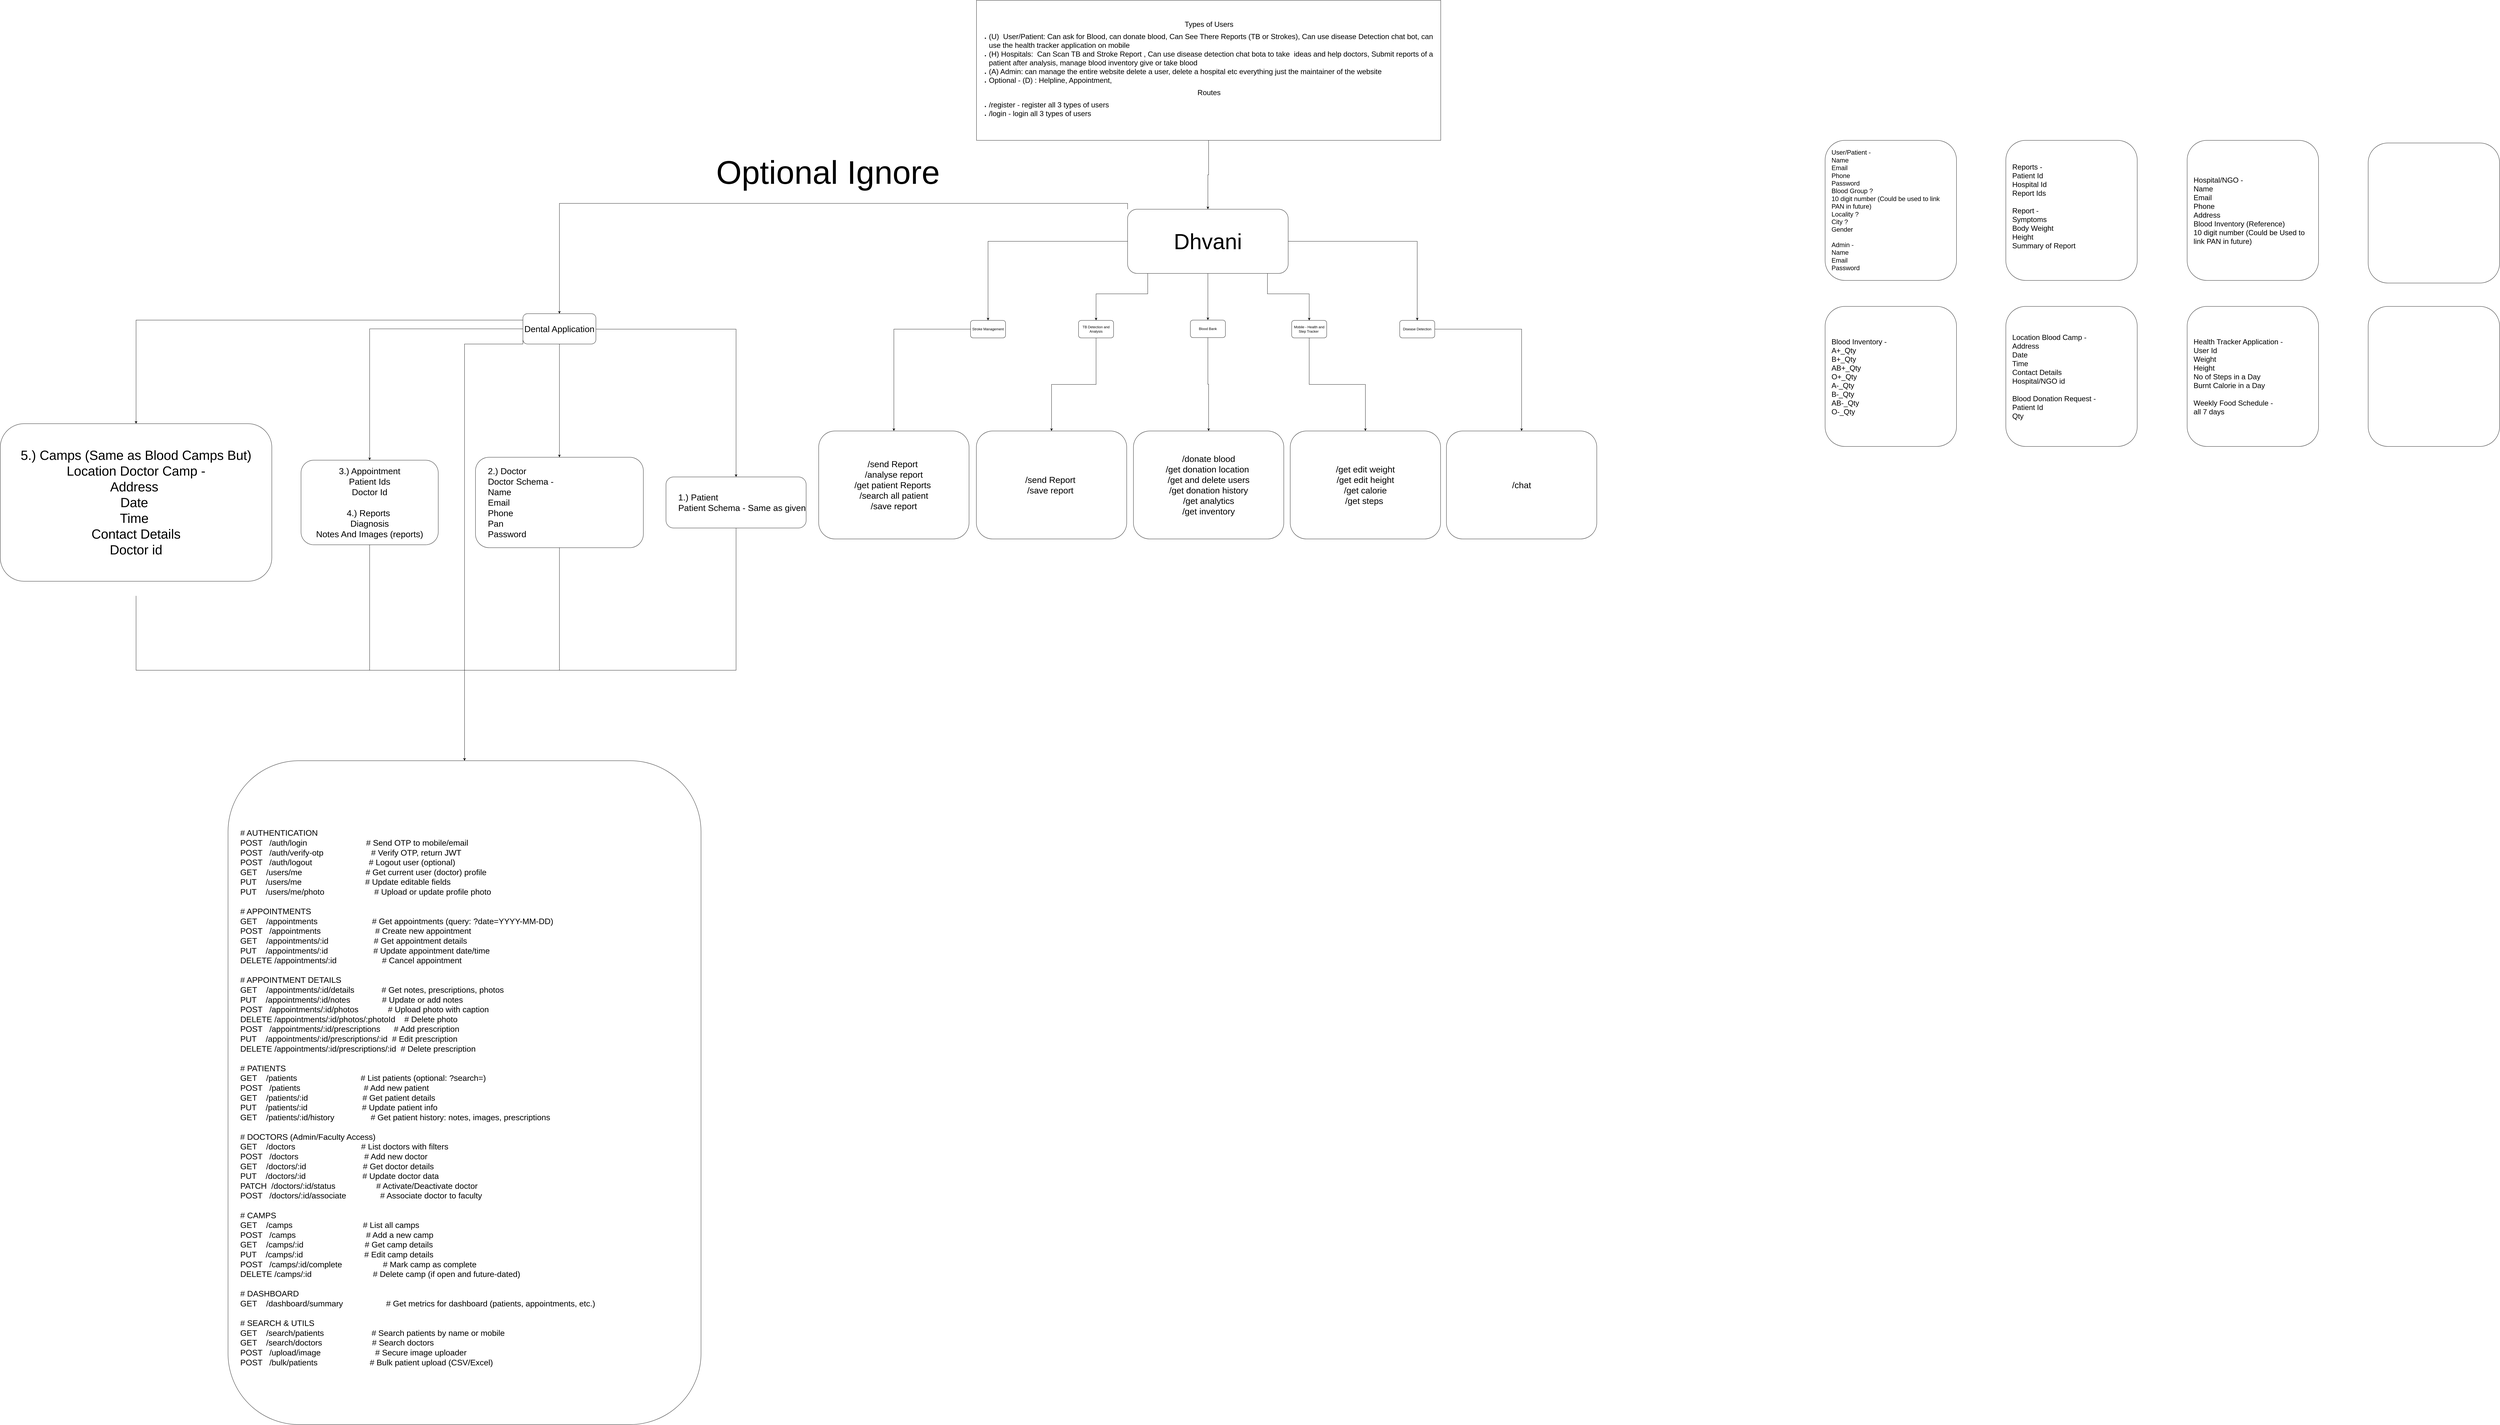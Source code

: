 <mxfile version="26.2.14">
  <diagram name="Page-1" id="igVRPugG5Wv7NKmF727j">
    <mxGraphModel dx="14560" dy="6670" grid="1" gridSize="10" guides="1" tooltips="1" connect="1" arrows="1" fold="1" page="1" pageScale="1" pageWidth="850" pageHeight="1100" math="0" shadow="0">
      <root>
        <mxCell id="0" />
        <mxCell id="1" parent="0" />
        <mxCell id="WMlHvNs0hS5G-Wxw-1Gu-2" value="" style="edgeStyle=orthogonalEdgeStyle;rounded=0;orthogonalLoop=1;jettySize=auto;html=1;" parent="1" source="WMlHvNs0hS5G-Wxw-1Gu-6" target="WMlHvNs0hS5G-Wxw-1Gu-10" edge="1">
          <mxGeometry relative="1" as="geometry" />
        </mxCell>
        <mxCell id="WMlHvNs0hS5G-Wxw-1Gu-3" value="" style="edgeStyle=orthogonalEdgeStyle;rounded=0;orthogonalLoop=1;jettySize=auto;html=1;" parent="1" source="WMlHvNs0hS5G-Wxw-1Gu-6" target="WMlHvNs0hS5G-Wxw-1Gu-12" edge="1">
          <mxGeometry relative="1" as="geometry" />
        </mxCell>
        <mxCell id="WMlHvNs0hS5G-Wxw-1Gu-4" style="edgeStyle=orthogonalEdgeStyle;rounded=0;orthogonalLoop=1;jettySize=auto;html=1;" parent="1" source="WMlHvNs0hS5G-Wxw-1Gu-6" target="WMlHvNs0hS5G-Wxw-1Gu-14" edge="1">
          <mxGeometry relative="1" as="geometry">
            <mxPoint x="-467" y="80" as="targetPoint" />
            <Array as="points">
              <mxPoint x="-460" />
              <mxPoint x="-637" />
            </Array>
          </mxGeometry>
        </mxCell>
        <mxCell id="WMlHvNs0hS5G-Wxw-1Gu-5" style="edgeStyle=orthogonalEdgeStyle;rounded=0;orthogonalLoop=1;jettySize=auto;html=1;" parent="1" source="WMlHvNs0hS5G-Wxw-1Gu-6" target="WMlHvNs0hS5G-Wxw-1Gu-16" edge="1">
          <mxGeometry relative="1" as="geometry">
            <Array as="points">
              <mxPoint x="-50" />
              <mxPoint x="93" />
            </Array>
          </mxGeometry>
        </mxCell>
        <mxCell id="W3XtG6caccXuPEyk9hnB-5" style="edgeStyle=orthogonalEdgeStyle;rounded=0;orthogonalLoop=1;jettySize=auto;html=1;" edge="1" parent="1" source="WMlHvNs0hS5G-Wxw-1Gu-6" target="WMlHvNs0hS5G-Wxw-1Gu-8">
          <mxGeometry relative="1" as="geometry" />
        </mxCell>
        <mxCell id="W3XtG6caccXuPEyk9hnB-8" style="edgeStyle=orthogonalEdgeStyle;rounded=0;orthogonalLoop=1;jettySize=auto;html=1;exitX=0;exitY=0;exitDx=0;exitDy=0;entryX=0.5;entryY=0;entryDx=0;entryDy=0;" edge="1" parent="1" source="WMlHvNs0hS5G-Wxw-1Gu-6" target="W3XtG6caccXuPEyk9hnB-9">
          <mxGeometry relative="1" as="geometry">
            <mxPoint x="-2190" y="390" as="targetPoint" />
          </mxGeometry>
        </mxCell>
        <mxCell id="WMlHvNs0hS5G-Wxw-1Gu-6" value="&lt;font style=&quot;font-size: 75px;&quot;&gt;Dhvani&lt;/font&gt;" style="rounded=1;whiteSpace=wrap;html=1;" parent="1" vertex="1">
          <mxGeometry x="-529" y="-290" width="550" height="220" as="geometry" />
        </mxCell>
        <mxCell id="WMlHvNs0hS5G-Wxw-1Gu-7" style="edgeStyle=orthogonalEdgeStyle;rounded=0;orthogonalLoop=1;jettySize=auto;html=1;" parent="1" source="WMlHvNs0hS5G-Wxw-1Gu-8" target="WMlHvNs0hS5G-Wxw-1Gu-29" edge="1">
          <mxGeometry relative="1" as="geometry" />
        </mxCell>
        <mxCell id="WMlHvNs0hS5G-Wxw-1Gu-8" value="Blood Bank" style="whiteSpace=wrap;html=1;rounded=1;" parent="1" vertex="1">
          <mxGeometry x="-314" y="90" width="120" height="60" as="geometry" />
        </mxCell>
        <mxCell id="WMlHvNs0hS5G-Wxw-1Gu-9" style="edgeStyle=orthogonalEdgeStyle;rounded=0;orthogonalLoop=1;jettySize=auto;html=1;entryX=0.5;entryY=0;entryDx=0;entryDy=0;" parent="1" source="WMlHvNs0hS5G-Wxw-1Gu-10" target="WMlHvNs0hS5G-Wxw-1Gu-27" edge="1">
          <mxGeometry relative="1" as="geometry" />
        </mxCell>
        <mxCell id="WMlHvNs0hS5G-Wxw-1Gu-10" value="Stroke Management" style="rounded=1;whiteSpace=wrap;html=1;" parent="1" vertex="1">
          <mxGeometry x="-1067" y="91" width="120" height="60" as="geometry" />
        </mxCell>
        <mxCell id="WMlHvNs0hS5G-Wxw-1Gu-11" style="edgeStyle=orthogonalEdgeStyle;rounded=0;orthogonalLoop=1;jettySize=auto;html=1;exitX=1;exitY=0.5;exitDx=0;exitDy=0;entryX=0.5;entryY=0;entryDx=0;entryDy=0;" parent="1" source="WMlHvNs0hS5G-Wxw-1Gu-12" target="WMlHvNs0hS5G-Wxw-1Gu-31" edge="1">
          <mxGeometry relative="1" as="geometry" />
        </mxCell>
        <mxCell id="WMlHvNs0hS5G-Wxw-1Gu-12" value="Disease Detection" style="whiteSpace=wrap;html=1;rounded=1;" parent="1" vertex="1">
          <mxGeometry x="403" y="91" width="120" height="60" as="geometry" />
        </mxCell>
        <mxCell id="WMlHvNs0hS5G-Wxw-1Gu-13" value="" style="edgeStyle=orthogonalEdgeStyle;rounded=0;orthogonalLoop=1;jettySize=auto;html=1;" parent="1" source="WMlHvNs0hS5G-Wxw-1Gu-14" target="WMlHvNs0hS5G-Wxw-1Gu-28" edge="1">
          <mxGeometry relative="1" as="geometry" />
        </mxCell>
        <mxCell id="WMlHvNs0hS5G-Wxw-1Gu-14" value="TB Detection and Analysis" style="rounded=1;whiteSpace=wrap;html=1;" parent="1" vertex="1">
          <mxGeometry x="-697" y="91" width="120" height="60" as="geometry" />
        </mxCell>
        <mxCell id="WMlHvNs0hS5G-Wxw-1Gu-15" style="edgeStyle=orthogonalEdgeStyle;rounded=0;orthogonalLoop=1;jettySize=auto;html=1;" parent="1" source="WMlHvNs0hS5G-Wxw-1Gu-16" target="WMlHvNs0hS5G-Wxw-1Gu-30" edge="1">
          <mxGeometry relative="1" as="geometry" />
        </mxCell>
        <mxCell id="WMlHvNs0hS5G-Wxw-1Gu-16" value="Mobile - Health and Step Tracker&amp;nbsp;" style="rounded=1;whiteSpace=wrap;html=1;" parent="1" vertex="1">
          <mxGeometry x="33" y="91" width="120" height="60" as="geometry" />
        </mxCell>
        <mxCell id="WMlHvNs0hS5G-Wxw-1Gu-17" style="edgeStyle=orthogonalEdgeStyle;rounded=0;orthogonalLoop=1;jettySize=auto;html=1;" parent="1" source="WMlHvNs0hS5G-Wxw-1Gu-18" target="WMlHvNs0hS5G-Wxw-1Gu-6" edge="1">
          <mxGeometry relative="1" as="geometry" />
        </mxCell>
        <mxCell id="WMlHvNs0hS5G-Wxw-1Gu-18" value="&lt;div style=&quot;text-align: center;&quot;&gt;&lt;span style=&quot;font-size: 25px; background-color: transparent; color: light-dark(rgb(0, 0, 0), rgb(255, 255, 255));&quot;&gt;Types of Users&lt;/span&gt;&lt;/div&gt;&lt;div style=&quot;&quot;&gt;&lt;ul&gt;&lt;li&gt;&lt;font style=&quot;font-size: 25px;&quot;&gt;&lt;span style=&quot;background-color: transparent; color: light-dark(rgb(0, 0, 0), rgb(255, 255, 255));&quot;&gt;&lt;font style=&quot;&quot;&gt;(U)&amp;nbsp; User/Patient: Can ask for Blood, can donate blood, Can See There Reports (TB or Strokes), Can use disease Detection chat bot,&lt;/font&gt;&lt;/span&gt;&amp;nbsp;can use the health tracker application on mobile&lt;/font&gt;&lt;/li&gt;&lt;li&gt;&lt;span style=&quot;background-color: transparent; color: light-dark(rgb(0, 0, 0), rgb(255, 255, 255));&quot;&gt;&lt;font style=&quot;font-size: 25px;&quot;&gt;(H) Hospitals:&amp;nbsp; Can Scan TB and Stroke Report , Can use disease detection chat bota to take&amp;nbsp; ideas and help doctors, Submit reports of a patient after analysis, manage blood inventory give or take blood&amp;nbsp;&lt;/font&gt;&lt;/span&gt;&lt;/li&gt;&lt;li style=&quot;&quot;&gt;&lt;span style=&quot;background-color: transparent; color: light-dark(rgb(0, 0, 0), rgb(255, 255, 255));&quot;&gt;&lt;font style=&quot;font-size: 25px;&quot;&gt;(A) Admin: can manage the entire website delete a user, delete a hospital etc everything just the maintainer of the website&lt;/font&gt;&lt;/span&gt;&lt;/li&gt;&lt;li style=&quot;&quot;&gt;&lt;span style=&quot;background-color: transparent; color: light-dark(rgb(0, 0, 0), rgb(255, 255, 255));&quot;&gt;&lt;font style=&quot;font-size: 25px;&quot;&gt;Optional - (D) : Helpline, Appointment,&amp;nbsp;&lt;/font&gt;&lt;/span&gt;&lt;/li&gt;&lt;/ul&gt;&lt;div style=&quot;text-align: center;&quot;&gt;&lt;span style=&quot;font-size: 25px;&quot;&gt;Routes&lt;/span&gt;&lt;/div&gt;&lt;ul&gt;&lt;li&gt;&lt;span style=&quot;font-size: 25px;&quot;&gt;/register - register all 3 types of users&amp;nbsp;&lt;/span&gt;&lt;/li&gt;&lt;li&gt;&lt;span style=&quot;font-size: 25px;&quot;&gt;/login - login all 3 types of users&lt;/span&gt;&lt;/li&gt;&lt;/ul&gt;&lt;/div&gt;" style="rounded=0;whiteSpace=wrap;html=1;align=left;" parent="1" vertex="1">
          <mxGeometry x="-1046.5" y="-1006" width="1590" height="480" as="geometry" />
        </mxCell>
        <mxCell id="WMlHvNs0hS5G-Wxw-1Gu-19" value="User/Patient -&#xa;Name&#xa;Email&#xa;Phone&#xa;Password&#xa;Blood Group ?&#xa;10 digit number (Could be used to link PAN in future) &#xa;Locality ?&#xa;City ?&#xa;Gender&#xa;&#xa;Admin - &#xa;Name &#xa;Email&#xa;Password " style="rounded=1;whiteSpace=wrap;align=left;fontSize=22;flipV=1;flipH=1;spacingTop=10;spacing=12;spacingBottom=10;spacingLeft=10;spacingRight=10;" parent="1" vertex="1">
          <mxGeometry x="1860" y="-526" width="450" height="480" as="geometry" />
        </mxCell>
        <mxCell id="WMlHvNs0hS5G-Wxw-1Gu-20" value="Location Blood Camp -&#xa;Address &#xa;Date &#xa;Time &#xa;Contact Details&#xa;Hospital/NGO id&#xa;&#xa;Blood Donation Request -&#xa;Patient Id&#xa;Qty" style="rounded=1;whiteSpace=wrap;align=left;fontSize=25;flipV=1;flipH=1;spacingTop=10;spacing=12;spacingBottom=10;spacingLeft=10;spacingRight=10;" parent="1" vertex="1">
          <mxGeometry x="2479" y="43" width="450" height="480" as="geometry" />
        </mxCell>
        <mxCell id="WMlHvNs0hS5G-Wxw-1Gu-21" value="Hospital/NGO -&#xa;Name &#xa;Email &#xa;Phone &#xa;Address&#xa;Blood Inventory (Reference)&#xa;10 digit number (Could be Used to link PAN in future)" style="rounded=1;whiteSpace=wrap;align=left;fontSize=25;flipV=1;flipH=1;spacingTop=10;spacing=12;spacingBottom=10;spacingLeft=10;spacingRight=10;" parent="1" vertex="1">
          <mxGeometry x="3100" y="-526" width="450" height="480" as="geometry" />
        </mxCell>
        <mxCell id="WMlHvNs0hS5G-Wxw-1Gu-22" value="Reports -&#xa;Patient Id&#xa;Hospital Id &#xa;Report Ids&#xa;&#xa;Report - &#xa;Symptoms &#xa;Body Weight &#xa;Height &#xa;Summary of Report&#xa;" style="rounded=1;whiteSpace=wrap;align=left;fontSize=25;flipV=1;flipH=1;spacingTop=10;spacing=12;spacingBottom=10;spacingLeft=10;spacingRight=10;" parent="1" vertex="1">
          <mxGeometry x="2479" y="-526" width="450" height="480" as="geometry" />
        </mxCell>
        <mxCell id="WMlHvNs0hS5G-Wxw-1Gu-23" value="Blood Inventory -&#xa;A+_Qty&#xa;B+_Qty&#xa;AB+_Qty&#xa;O+_Qty&#xa;A-_Qty&#xa;B-_Qty&#xa;AB-_Qty&#xa;O-_Qty" style="rounded=1;whiteSpace=wrap;align=left;fontSize=25;flipV=1;flipH=1;spacingTop=10;spacing=12;spacingBottom=10;spacingLeft=10;spacingRight=10;" parent="1" vertex="1">
          <mxGeometry x="1860" y="43" width="450" height="480" as="geometry" />
        </mxCell>
        <mxCell id="WMlHvNs0hS5G-Wxw-1Gu-24" value="Health Tracker Application -&#xa;User Id &#xa;Weight &#xa;Height &#xa;No of Steps in a Day&#xa;Burnt Calorie in a Day &#xa;&#xa;Weekly Food Schedule -&#xa;all 7 days " style="rounded=1;whiteSpace=wrap;align=left;fontSize=25;flipV=1;flipH=1;spacingTop=10;spacing=12;spacingBottom=10;spacingLeft=10;spacingRight=10;" parent="1" vertex="1">
          <mxGeometry x="3100" y="43" width="450" height="480" as="geometry" />
        </mxCell>
        <mxCell id="WMlHvNs0hS5G-Wxw-1Gu-25" value="" style="rounded=1;whiteSpace=wrap;align=left;fontSize=25;flipV=1;flipH=1;spacingTop=10;spacing=12;spacingBottom=10;spacingLeft=10;spacingRight=10;" parent="1" vertex="1">
          <mxGeometry x="3720" y="-517" width="450" height="480" as="geometry" />
        </mxCell>
        <mxCell id="WMlHvNs0hS5G-Wxw-1Gu-26" value="" style="rounded=1;whiteSpace=wrap;align=left;fontSize=25;flipV=1;flipH=1;spacingTop=10;spacing=12;spacingBottom=10;spacingLeft=10;spacingRight=10;" parent="1" vertex="1">
          <mxGeometry x="3720" y="43" width="450" height="480" as="geometry" />
        </mxCell>
        <mxCell id="WMlHvNs0hS5G-Wxw-1Gu-27" value="/send Report&amp;nbsp;&lt;div&gt;&amp;nbsp;/analyse report&amp;nbsp;&lt;/div&gt;&lt;div&gt;/get patient Reports&amp;nbsp;&lt;/div&gt;&lt;div&gt;/search all patient&lt;/div&gt;&lt;div&gt;/save report&lt;/div&gt;" style="rounded=1;whiteSpace=wrap;html=1;fontSize=30;" parent="1" vertex="1">
          <mxGeometry x="-1587" y="470" width="515" height="370" as="geometry" />
        </mxCell>
        <mxCell id="WMlHvNs0hS5G-Wxw-1Gu-28" value="&lt;div&gt;&lt;span style=&quot;font-size: 30px;&quot;&gt;/send Report&amp;nbsp;&lt;/span&gt;&lt;/div&gt;&lt;div&gt;&lt;span style=&quot;font-size: 30px;&quot;&gt;/save report&amp;nbsp;&lt;/span&gt;&lt;/div&gt;" style="whiteSpace=wrap;html=1;rounded=1;" parent="1" vertex="1">
          <mxGeometry x="-1047" y="470" width="515" height="370" as="geometry" />
        </mxCell>
        <mxCell id="WMlHvNs0hS5G-Wxw-1Gu-29" value="&lt;div&gt;&lt;span style=&quot;font-size: 30px; background-color: transparent; color: light-dark(rgb(0, 0, 0), rgb(255, 255, 255));&quot;&gt;/donate blood&lt;/span&gt;&lt;/div&gt;&lt;div&gt;&lt;span style=&quot;font-size: 30px;&quot;&gt;/get donation location&amp;nbsp;&lt;/span&gt;&lt;/div&gt;&lt;div&gt;&lt;span style=&quot;font-size: 30px;&quot;&gt;/get and delete users&lt;/span&gt;&lt;/div&gt;&lt;div&gt;&lt;span style=&quot;font-size: 30px;&quot;&gt;/get donation history&lt;/span&gt;&lt;/div&gt;&lt;div&gt;&lt;span style=&quot;font-size: 30px;&quot;&gt;/get analytics&lt;/span&gt;&lt;/div&gt;&lt;div&gt;&lt;span style=&quot;font-size: 30px;&quot;&gt;/get inventory&lt;/span&gt;&lt;/div&gt;" style="whiteSpace=wrap;html=1;rounded=1;" parent="1" vertex="1">
          <mxGeometry x="-509" y="470" width="515" height="370" as="geometry" />
        </mxCell>
        <mxCell id="WMlHvNs0hS5G-Wxw-1Gu-30" value="&lt;span style=&quot;font-size: 30px;&quot;&gt;/get edit weight&lt;/span&gt;&lt;div&gt;&lt;span style=&quot;font-size: 30px;&quot;&gt;/get edit height&lt;/span&gt;&lt;/div&gt;&lt;div&gt;&lt;span style=&quot;font-size: 30px;&quot;&gt;/get calorie&lt;/span&gt;&lt;/div&gt;&lt;div&gt;&lt;span style=&quot;font-size: 30px;&quot;&gt;/get steps&amp;nbsp;&lt;/span&gt;&lt;/div&gt;" style="whiteSpace=wrap;html=1;rounded=1;" parent="1" vertex="1">
          <mxGeometry x="28" y="470" width="515" height="370" as="geometry" />
        </mxCell>
        <mxCell id="WMlHvNs0hS5G-Wxw-1Gu-31" value="&lt;div&gt;&lt;span style=&quot;font-size: 30px;&quot;&gt;/chat&lt;/span&gt;&lt;/div&gt;" style="whiteSpace=wrap;html=1;rounded=1;" parent="1" vertex="1">
          <mxGeometry x="563" y="470" width="515" height="370" as="geometry" />
        </mxCell>
        <mxCell id="W3XtG6caccXuPEyk9hnB-15" style="edgeStyle=orthogonalEdgeStyle;rounded=0;orthogonalLoop=1;jettySize=auto;html=1;entryX=0.5;entryY=0;entryDx=0;entryDy=0;" edge="1" parent="1" source="W3XtG6caccXuPEyk9hnB-9" target="W3XtG6caccXuPEyk9hnB-12">
          <mxGeometry relative="1" as="geometry">
            <Array as="points">
              <mxPoint x="-1870" y="121" />
            </Array>
          </mxGeometry>
        </mxCell>
        <mxCell id="W3XtG6caccXuPEyk9hnB-18" value="" style="edgeStyle=orthogonalEdgeStyle;rounded=0;orthogonalLoop=1;jettySize=auto;html=1;" edge="1" parent="1" source="W3XtG6caccXuPEyk9hnB-9" target="W3XtG6caccXuPEyk9hnB-17">
          <mxGeometry relative="1" as="geometry">
            <Array as="points">
              <mxPoint x="-2475" y="430" />
              <mxPoint x="-2475" y="430" />
            </Array>
          </mxGeometry>
        </mxCell>
        <mxCell id="W3XtG6caccXuPEyk9hnB-20" value="" style="edgeStyle=orthogonalEdgeStyle;rounded=0;orthogonalLoop=1;jettySize=auto;html=1;" edge="1" parent="1" source="W3XtG6caccXuPEyk9hnB-9" target="W3XtG6caccXuPEyk9hnB-19">
          <mxGeometry relative="1" as="geometry">
            <Array as="points">
              <mxPoint x="-3925" y="90" />
            </Array>
          </mxGeometry>
        </mxCell>
        <mxCell id="W3XtG6caccXuPEyk9hnB-22" style="edgeStyle=orthogonalEdgeStyle;rounded=0;orthogonalLoop=1;jettySize=auto;html=1;exitX=0;exitY=1;exitDx=0;exitDy=0;" edge="1" parent="1" source="W3XtG6caccXuPEyk9hnB-9" target="W3XtG6caccXuPEyk9hnB-21">
          <mxGeometry relative="1" as="geometry">
            <Array as="points">
              <mxPoint x="-2600" y="120" />
              <mxPoint x="-3125" y="120" />
            </Array>
          </mxGeometry>
        </mxCell>
        <mxCell id="W3XtG6caccXuPEyk9hnB-28" style="edgeStyle=orthogonalEdgeStyle;rounded=0;orthogonalLoop=1;jettySize=auto;html=1;exitX=0;exitY=1;exitDx=0;exitDy=0;" edge="1" parent="1" source="W3XtG6caccXuPEyk9hnB-9" target="W3XtG6caccXuPEyk9hnB-26">
          <mxGeometry relative="1" as="geometry">
            <Array as="points">
              <mxPoint x="-2800" y="172" />
            </Array>
          </mxGeometry>
        </mxCell>
        <mxCell id="W3XtG6caccXuPEyk9hnB-9" value="Dental Application" style="rounded=1;whiteSpace=wrap;html=1;fontSize=30;" vertex="1" parent="1">
          <mxGeometry x="-2600" y="68" width="250" height="104" as="geometry" />
        </mxCell>
        <mxCell id="W3XtG6caccXuPEyk9hnB-10" value="&lt;font style=&quot;font-size: 112px;&quot;&gt;Optional Ignore&amp;nbsp;&lt;/font&gt;" style="text;html=1;align=center;verticalAlign=middle;resizable=0;points=[];autosize=1;strokeColor=none;fillColor=none;" vertex="1" parent="1">
          <mxGeometry x="-1920" y="-490" width="760" height="150" as="geometry" />
        </mxCell>
        <mxCell id="W3XtG6caccXuPEyk9hnB-32" style="edgeStyle=orthogonalEdgeStyle;rounded=0;orthogonalLoop=1;jettySize=auto;html=1;" edge="1" parent="1" source="W3XtG6caccXuPEyk9hnB-12" target="W3XtG6caccXuPEyk9hnB-26">
          <mxGeometry relative="1" as="geometry">
            <Array as="points">
              <mxPoint x="-1870" y="1290" />
              <mxPoint x="-2800" y="1290" />
            </Array>
          </mxGeometry>
        </mxCell>
        <mxCell id="W3XtG6caccXuPEyk9hnB-12" value="&lt;blockquote style=&quot;margin: 0 0 0 40px; border: none; padding: 0px;&quot;&gt;&lt;span style=&quot;background-color: transparent; color: light-dark(rgb(0, 0, 0), rgb(255, 255, 255));&quot;&gt;1.) Patient&lt;/span&gt;&lt;span style=&quot;background-color: transparent; color: light-dark(rgb(0, 0, 0), rgb(255, 255, 255));&quot;&gt;&amp;nbsp;&lt;/span&gt;&lt;/blockquote&gt;&lt;blockquote style=&quot;margin: 0 0 0 40px; border: none; padding: 0px;&quot;&gt;&lt;div style=&quot;&quot;&gt;&lt;span style=&quot;background-color: transparent; color: light-dark(rgb(0, 0, 0), rgb(255, 255, 255));&quot;&gt;Patient Schema - Same as given&lt;/span&gt;&lt;/div&gt;&lt;/blockquote&gt;" style="whiteSpace=wrap;html=1;fontSize=30;rounded=1;align=left;" vertex="1" parent="1">
          <mxGeometry x="-2110" y="627.5" width="480" height="175" as="geometry" />
        </mxCell>
        <mxCell id="W3XtG6caccXuPEyk9hnB-31" style="edgeStyle=orthogonalEdgeStyle;rounded=0;orthogonalLoop=1;jettySize=auto;html=1;" edge="1" parent="1" source="W3XtG6caccXuPEyk9hnB-17" target="W3XtG6caccXuPEyk9hnB-26">
          <mxGeometry relative="1" as="geometry">
            <Array as="points">
              <mxPoint x="-2475" y="1290" />
              <mxPoint x="-2800" y="1290" />
            </Array>
          </mxGeometry>
        </mxCell>
        <mxCell id="W3XtG6caccXuPEyk9hnB-17" value="&lt;blockquote style=&quot;margin: 0 0 0 40px; border: none; padding: 0px;&quot;&gt;&lt;div style=&quot;&quot;&gt;2.) Doctor&amp;nbsp;&lt;/div&gt;&lt;div style=&quot;&quot;&gt;Doctor Schema -&amp;nbsp;&lt;/div&gt;&lt;div style=&quot;&quot;&gt;Name&amp;nbsp;&lt;/div&gt;&lt;div style=&quot;&quot;&gt;Email&amp;nbsp;&lt;/div&gt;&lt;div style=&quot;&quot;&gt;Phone&amp;nbsp;&lt;/div&gt;&lt;div style=&quot;&quot;&gt;Pan&lt;/div&gt;&lt;div style=&quot;&quot;&gt;Password&lt;/div&gt;&lt;/blockquote&gt;" style="whiteSpace=wrap;html=1;fontSize=30;rounded=1;align=left;" vertex="1" parent="1">
          <mxGeometry x="-2762.5" y="560" width="575" height="310" as="geometry" />
        </mxCell>
        <mxCell id="W3XtG6caccXuPEyk9hnB-29" style="edgeStyle=orthogonalEdgeStyle;rounded=0;orthogonalLoop=1;jettySize=auto;html=1;" edge="1" parent="1">
          <mxGeometry relative="1" as="geometry">
            <mxPoint x="-3925" y="1035" as="sourcePoint" />
            <mxPoint x="-2799.952" y="1650" as="targetPoint" />
            <Array as="points">
              <mxPoint x="-3925" y="1290" />
              <mxPoint x="-2800" y="1290" />
            </Array>
          </mxGeometry>
        </mxCell>
        <mxCell id="W3XtG6caccXuPEyk9hnB-19" value="&lt;font style=&quot;font-size: 45px;&quot;&gt;5.) Camps (Same as Blood Camps But)&lt;/font&gt;&lt;div&gt;&lt;font style=&quot;font-size: 45px;&quot;&gt;&lt;span style=&quot;text-align: left;&quot;&gt;Location Doctor Camp -&lt;/span&gt;&lt;br style=&quot;padding: 0px; margin: 0px; text-align: left;&quot;&gt;&lt;span style=&quot;text-align: left;&quot;&gt;Address&amp;nbsp;&lt;/span&gt;&lt;br style=&quot;padding: 0px; margin: 0px; text-align: left;&quot;&gt;&lt;span style=&quot;text-align: left;&quot;&gt;Date&amp;nbsp;&lt;/span&gt;&lt;br style=&quot;padding: 0px; margin: 0px; text-align: left;&quot;&gt;&lt;span style=&quot;text-align: left;&quot;&gt;Time&amp;nbsp;&lt;/span&gt;&lt;br style=&quot;padding: 0px; margin: 0px; text-align: left;&quot;&gt;&lt;span style=&quot;text-align: left;&quot;&gt;Contact Details&lt;/span&gt;&lt;br style=&quot;padding: 0px; margin: 0px; text-align: left;&quot;&gt;&lt;span style=&quot;text-align: left;&quot;&gt;Doctor id&lt;/span&gt;&lt;/font&gt;&lt;/div&gt;" style="whiteSpace=wrap;html=1;fontSize=30;rounded=1;" vertex="1" parent="1">
          <mxGeometry x="-4390" y="445" width="930" height="540" as="geometry" />
        </mxCell>
        <mxCell id="W3XtG6caccXuPEyk9hnB-30" style="edgeStyle=orthogonalEdgeStyle;rounded=0;orthogonalLoop=1;jettySize=auto;html=1;" edge="1" parent="1" source="W3XtG6caccXuPEyk9hnB-21" target="W3XtG6caccXuPEyk9hnB-26">
          <mxGeometry relative="1" as="geometry">
            <Array as="points">
              <mxPoint x="-3125" y="1290" />
              <mxPoint x="-2800" y="1290" />
            </Array>
          </mxGeometry>
        </mxCell>
        <mxCell id="W3XtG6caccXuPEyk9hnB-21" value="3.) Appointment&lt;div&gt;Patient Ids&lt;/div&gt;&lt;div&gt;Doctor Id&lt;/div&gt;&lt;div&gt;&lt;br&gt;&lt;/div&gt;&lt;div&gt;4.) Reports&amp;nbsp;&lt;/div&gt;&lt;div&gt;Diagnosis&lt;/div&gt;&lt;div&gt;Notes And Images (reports)&lt;/div&gt;" style="whiteSpace=wrap;html=1;fontSize=30;rounded=1;" vertex="1" parent="1">
          <mxGeometry x="-3360" y="570" width="470" height="290" as="geometry" />
        </mxCell>
        <mxCell id="W3XtG6caccXuPEyk9hnB-26" value="&lt;blockquote style=&quot;margin: 0 0 0 40px; border: none; padding: 0px;&quot;&gt;&lt;span style=&quot;font-size: 28px;&quot;&gt;&lt;br&gt;&lt;/span&gt;&lt;span style=&quot;font-size: 28px; background-color: transparent; color: light-dark(rgb(0, 0, 0), rgb(255, 255, 255));&quot;&gt;# AUTHENTICATION&lt;br&gt;&lt;/span&gt;&lt;span style=&quot;font-size: 28px; background-color: transparent; color: light-dark(rgb(0, 0, 0), rgb(255, 255, 255));&quot;&gt;POST&amp;nbsp; &amp;nbsp;/auth/login&amp;nbsp; &amp;nbsp; &amp;nbsp; &amp;nbsp; &amp;nbsp; &amp;nbsp; &amp;nbsp; &amp;nbsp; &amp;nbsp; &amp;nbsp; &amp;nbsp; &amp;nbsp; &amp;nbsp; # Send OTP to mobile/email&lt;br&gt;&lt;/span&gt;&lt;span style=&quot;font-size: 28px; background-color: transparent; color: light-dark(rgb(0, 0, 0), rgb(255, 255, 255));&quot;&gt;POST&amp;nbsp; &amp;nbsp;/auth/verify-otp&amp;nbsp; &amp;nbsp; &amp;nbsp; &amp;nbsp; &amp;nbsp; &amp;nbsp; &amp;nbsp; &amp;nbsp; &amp;nbsp; &amp;nbsp; &amp;nbsp;# Verify OTP, return JWT&lt;br&gt;&lt;/span&gt;&lt;span style=&quot;font-size: 28px; background-color: transparent; color: light-dark(rgb(0, 0, 0), rgb(255, 255, 255));&quot;&gt;POST&amp;nbsp; &amp;nbsp;/auth/logout&amp;nbsp; &amp;nbsp; &amp;nbsp; &amp;nbsp; &amp;nbsp; &amp;nbsp; &amp;nbsp; &amp;nbsp; &amp;nbsp; &amp;nbsp; &amp;nbsp; &amp;nbsp; &amp;nbsp;# Logout user (optional)&lt;br&gt;&lt;/span&gt;&lt;span style=&quot;font-size: 28px; background-color: transparent; color: light-dark(rgb(0, 0, 0), rgb(255, 255, 255));&quot;&gt;GET&amp;nbsp; &amp;nbsp; /users/me&amp;nbsp; &amp;nbsp; &amp;nbsp; &amp;nbsp; &amp;nbsp; &amp;nbsp; &amp;nbsp; &amp;nbsp; &amp;nbsp; &amp;nbsp; &amp;nbsp; &amp;nbsp; &amp;nbsp; &amp;nbsp; # Get current user (doctor) profile&lt;br&gt;&lt;/span&gt;&lt;span style=&quot;font-size: 28px; background-color: transparent; color: light-dark(rgb(0, 0, 0), rgb(255, 255, 255));&quot;&gt;PUT&amp;nbsp; &amp;nbsp; /users/me&amp;nbsp; &amp;nbsp; &amp;nbsp; &amp;nbsp; &amp;nbsp; &amp;nbsp; &amp;nbsp; &amp;nbsp; &amp;nbsp; &amp;nbsp; &amp;nbsp; &amp;nbsp; &amp;nbsp; &amp;nbsp; # Update editable fields&lt;br&gt;&lt;/span&gt;&lt;span style=&quot;font-size: 28px; background-color: transparent; color: light-dark(rgb(0, 0, 0), rgb(255, 255, 255));&quot;&gt;PUT&amp;nbsp; &amp;nbsp; /users/me/photo&amp;nbsp; &amp;nbsp; &amp;nbsp; &amp;nbsp; &amp;nbsp; &amp;nbsp; &amp;nbsp; &amp;nbsp; &amp;nbsp; &amp;nbsp; &amp;nbsp; # Upload or update profile photo&lt;/span&gt;&lt;span style=&quot;font-size: 28px;&quot;&gt;&lt;br&gt;&lt;/span&gt;&lt;span style=&quot;font-size: 28px; background-color: transparent; color: light-dark(rgb(0, 0, 0), rgb(255, 255, 255));&quot;&gt;&lt;br&gt;&lt;/span&gt;&lt;/blockquote&gt;&lt;blockquote style=&quot;margin: 0 0 0 40px; border: none; padding: 0px;&quot;&gt;&lt;span style=&quot;font-size: 28px; background-color: transparent; color: light-dark(rgb(0, 0, 0), rgb(255, 255, 255));&quot;&gt;# APPOINTMENTS&lt;br&gt;&lt;/span&gt;&lt;span style=&quot;font-size: 28px; background-color: transparent; color: light-dark(rgb(0, 0, 0), rgb(255, 255, 255));&quot;&gt;GET&amp;nbsp; &amp;nbsp; /appointments&amp;nbsp; &amp;nbsp; &amp;nbsp; &amp;nbsp; &amp;nbsp; &amp;nbsp; &amp;nbsp; &amp;nbsp; &amp;nbsp; &amp;nbsp; &amp;nbsp; &amp;nbsp; # Get appointments (query: ?date=YYYY-MM-DD)&lt;br&gt;&lt;/span&gt;&lt;span style=&quot;font-size: 28px; background-color: transparent; color: light-dark(rgb(0, 0, 0), rgb(255, 255, 255));&quot;&gt;POST&amp;nbsp; &amp;nbsp;/appointments&amp;nbsp; &amp;nbsp; &amp;nbsp; &amp;nbsp; &amp;nbsp; &amp;nbsp; &amp;nbsp; &amp;nbsp; &amp;nbsp; &amp;nbsp; &amp;nbsp; &amp;nbsp; # Create new appointment&lt;br&gt;&lt;/span&gt;&lt;span style=&quot;font-size: 28px; background-color: transparent; color: light-dark(rgb(0, 0, 0), rgb(255, 255, 255));&quot;&gt;GET&amp;nbsp; &amp;nbsp; /appointments/:id&amp;nbsp; &amp;nbsp; &amp;nbsp; &amp;nbsp; &amp;nbsp; &amp;nbsp; &amp;nbsp; &amp;nbsp; &amp;nbsp; &amp;nbsp; # Get appointment details&lt;br&gt;&lt;/span&gt;&lt;span style=&quot;font-size: 28px; background-color: transparent; color: light-dark(rgb(0, 0, 0), rgb(255, 255, 255));&quot;&gt;PUT&amp;nbsp; &amp;nbsp; /appointments/:id&amp;nbsp; &amp;nbsp; &amp;nbsp; &amp;nbsp; &amp;nbsp; &amp;nbsp; &amp;nbsp; &amp;nbsp; &amp;nbsp; &amp;nbsp; # Update appointment date/time&lt;br&gt;&lt;/span&gt;&lt;span style=&quot;font-size: 28px; background-color: transparent; color: light-dark(rgb(0, 0, 0), rgb(255, 255, 255));&quot;&gt;DELETE /appointments/:id&amp;nbsp; &amp;nbsp; &amp;nbsp; &amp;nbsp; &amp;nbsp; &amp;nbsp; &amp;nbsp; &amp;nbsp; &amp;nbsp; &amp;nbsp; # Cancel appointment&lt;/span&gt;&lt;span style=&quot;font-size: 28px;&quot;&gt;&lt;br&gt;&lt;/span&gt;&lt;span style=&quot;font-size: 28px; background-color: transparent; color: light-dark(rgb(0, 0, 0), rgb(255, 255, 255));&quot;&gt;&lt;br&gt;&lt;/span&gt;&lt;/blockquote&gt;&lt;blockquote style=&quot;margin: 0 0 0 40px; border: none; padding: 0px;&quot;&gt;&lt;span style=&quot;font-size: 28px; background-color: transparent; color: light-dark(rgb(0, 0, 0), rgb(255, 255, 255));&quot;&gt;# APPOINTMENT DETAILS&lt;br&gt;&lt;/span&gt;&lt;span style=&quot;font-size: 28px; background-color: transparent; color: light-dark(rgb(0, 0, 0), rgb(255, 255, 255));&quot;&gt;GET&amp;nbsp; &amp;nbsp; /appointments/:id/details&amp;nbsp; &amp;nbsp; &amp;nbsp; &amp;nbsp; &amp;nbsp; &amp;nbsp; # Get notes, prescriptions, photos&lt;br&gt;&lt;/span&gt;&lt;span style=&quot;font-size: 28px; background-color: transparent; color: light-dark(rgb(0, 0, 0), rgb(255, 255, 255));&quot;&gt;PUT&amp;nbsp; &amp;nbsp; /appointments/:id/notes&amp;nbsp; &amp;nbsp; &amp;nbsp; &amp;nbsp; &amp;nbsp; &amp;nbsp; &amp;nbsp; # Update or add notes&lt;br&gt;&lt;/span&gt;&lt;span style=&quot;font-size: 28px; background-color: transparent; color: light-dark(rgb(0, 0, 0), rgb(255, 255, 255));&quot;&gt;POST&amp;nbsp; &amp;nbsp;/appointments/:id/photos&amp;nbsp; &amp;nbsp; &amp;nbsp; &amp;nbsp; &amp;nbsp; &amp;nbsp; &amp;nbsp;# Upload photo with caption&lt;br&gt;&lt;/span&gt;&lt;span style=&quot;font-size: 28px; background-color: transparent; color: light-dark(rgb(0, 0, 0), rgb(255, 255, 255));&quot;&gt;DELETE /appointments/:id/photos/:photoId&amp;nbsp; &amp;nbsp; # Delete photo&lt;br&gt;&lt;/span&gt;&lt;span style=&quot;font-size: 28px; background-color: transparent; color: light-dark(rgb(0, 0, 0), rgb(255, 255, 255));&quot;&gt;POST&amp;nbsp; &amp;nbsp;/appointments/:id/prescriptions&amp;nbsp; &amp;nbsp; &amp;nbsp; # Add prescription&lt;br&gt;&lt;/span&gt;&lt;span style=&quot;font-size: 28px; background-color: transparent; color: light-dark(rgb(0, 0, 0), rgb(255, 255, 255));&quot;&gt;PUT&amp;nbsp; &amp;nbsp; /appointments/:id/prescriptions/:id&amp;nbsp; # Edit prescription&lt;br&gt;&lt;/span&gt;&lt;span style=&quot;font-size: 28px; background-color: transparent; color: light-dark(rgb(0, 0, 0), rgb(255, 255, 255));&quot;&gt;DELETE /appointments/:id/prescriptions/:id&amp;nbsp; # Delete prescription&lt;/span&gt;&lt;span style=&quot;font-size: 28px;&quot;&gt;&lt;br&gt;&lt;/span&gt;&lt;span style=&quot;font-size: 28px; background-color: transparent; color: light-dark(rgb(0, 0, 0), rgb(255, 255, 255));&quot;&gt;&lt;br&gt;&lt;/span&gt;&lt;/blockquote&gt;&lt;blockquote style=&quot;margin: 0 0 0 40px; border: none; padding: 0px;&quot;&gt;&lt;span style=&quot;font-size: 28px; background-color: transparent; color: light-dark(rgb(0, 0, 0), rgb(255, 255, 255));&quot;&gt;# PATIENTS&lt;br&gt;&lt;/span&gt;&lt;span style=&quot;font-size: 28px; background-color: transparent; color: light-dark(rgb(0, 0, 0), rgb(255, 255, 255));&quot;&gt;GET&amp;nbsp; &amp;nbsp; /patients&amp;nbsp; &amp;nbsp; &amp;nbsp; &amp;nbsp; &amp;nbsp; &amp;nbsp; &amp;nbsp; &amp;nbsp; &amp;nbsp; &amp;nbsp; &amp;nbsp; &amp;nbsp; &amp;nbsp; &amp;nbsp; # List patients (optional: ?search=)&lt;br&gt;&lt;/span&gt;&lt;span style=&quot;font-size: 28px; background-color: transparent; color: light-dark(rgb(0, 0, 0), rgb(255, 255, 255));&quot;&gt;POST&amp;nbsp; &amp;nbsp;/patients&amp;nbsp; &amp;nbsp; &amp;nbsp; &amp;nbsp; &amp;nbsp; &amp;nbsp; &amp;nbsp; &amp;nbsp; &amp;nbsp; &amp;nbsp; &amp;nbsp; &amp;nbsp; &amp;nbsp; &amp;nbsp; # Add new patient&lt;br&gt;&lt;/span&gt;&lt;span style=&quot;font-size: 28px; background-color: transparent; color: light-dark(rgb(0, 0, 0), rgb(255, 255, 255));&quot;&gt;GET&amp;nbsp; &amp;nbsp; /patients/:id&amp;nbsp; &amp;nbsp; &amp;nbsp; &amp;nbsp; &amp;nbsp; &amp;nbsp; &amp;nbsp; &amp;nbsp; &amp;nbsp; &amp;nbsp; &amp;nbsp; &amp;nbsp; # Get patient details&lt;br&gt;&lt;/span&gt;&lt;span style=&quot;font-size: 28px; background-color: transparent; color: light-dark(rgb(0, 0, 0), rgb(255, 255, 255));&quot;&gt;PUT&amp;nbsp; &amp;nbsp; /patients/:id&amp;nbsp; &amp;nbsp; &amp;nbsp; &amp;nbsp; &amp;nbsp; &amp;nbsp; &amp;nbsp; &amp;nbsp; &amp;nbsp; &amp;nbsp; &amp;nbsp; &amp;nbsp; # Update patient info&lt;br&gt;&lt;/span&gt;&lt;span style=&quot;font-size: 28px; background-color: transparent; color: light-dark(rgb(0, 0, 0), rgb(255, 255, 255));&quot;&gt;GET&amp;nbsp; &amp;nbsp; /patients/:id/history&amp;nbsp; &amp;nbsp; &amp;nbsp; &amp;nbsp; &amp;nbsp; &amp;nbsp; &amp;nbsp; &amp;nbsp; # Get patient history: notes, images, prescriptions&lt;/span&gt;&lt;span style=&quot;font-size: 28px;&quot;&gt;&lt;br&gt;&lt;/span&gt;&lt;span style=&quot;font-size: 28px; background-color: transparent; color: light-dark(rgb(0, 0, 0), rgb(255, 255, 255));&quot;&gt;&lt;br&gt;&lt;/span&gt;&lt;/blockquote&gt;&lt;blockquote style=&quot;margin: 0 0 0 40px; border: none; padding: 0px;&quot;&gt;&lt;span style=&quot;font-size: 28px; background-color: transparent; color: light-dark(rgb(0, 0, 0), rgb(255, 255, 255));&quot;&gt;# DOCTORS (Admin/Faculty Access)&lt;br&gt;&lt;/span&gt;&lt;span style=&quot;font-size: 28px; background-color: transparent; color: light-dark(rgb(0, 0, 0), rgb(255, 255, 255));&quot;&gt;GET&amp;nbsp; &amp;nbsp; /doctors&amp;nbsp; &amp;nbsp; &amp;nbsp; &amp;nbsp; &amp;nbsp; &amp;nbsp; &amp;nbsp; &amp;nbsp; &amp;nbsp; &amp;nbsp; &amp;nbsp; &amp;nbsp; &amp;nbsp; &amp;nbsp; &amp;nbsp;# List doctors with filters&lt;br&gt;&lt;/span&gt;&lt;span style=&quot;font-size: 28px; background-color: transparent; color: light-dark(rgb(0, 0, 0), rgb(255, 255, 255));&quot;&gt;POST&amp;nbsp; &amp;nbsp;/doctors&amp;nbsp; &amp;nbsp; &amp;nbsp; &amp;nbsp; &amp;nbsp; &amp;nbsp; &amp;nbsp; &amp;nbsp; &amp;nbsp; &amp;nbsp; &amp;nbsp; &amp;nbsp; &amp;nbsp; &amp;nbsp; &amp;nbsp;# Add new doctor&lt;br&gt;&lt;/span&gt;&lt;span style=&quot;font-size: 28px; background-color: transparent; color: light-dark(rgb(0, 0, 0), rgb(255, 255, 255));&quot;&gt;GET&amp;nbsp; &amp;nbsp; /doctors/:id&amp;nbsp; &amp;nbsp; &amp;nbsp; &amp;nbsp; &amp;nbsp; &amp;nbsp; &amp;nbsp; &amp;nbsp; &amp;nbsp; &amp;nbsp; &amp;nbsp; &amp;nbsp; &amp;nbsp;# Get doctor details&lt;br&gt;&lt;/span&gt;&lt;span style=&quot;font-size: 28px; background-color: transparent; color: light-dark(rgb(0, 0, 0), rgb(255, 255, 255));&quot;&gt;PUT&amp;nbsp; &amp;nbsp; /doctors/:id&amp;nbsp; &amp;nbsp; &amp;nbsp; &amp;nbsp; &amp;nbsp; &amp;nbsp; &amp;nbsp; &amp;nbsp; &amp;nbsp; &amp;nbsp; &amp;nbsp; &amp;nbsp; &amp;nbsp;# Update doctor data&lt;br&gt;&lt;/span&gt;&lt;span style=&quot;font-size: 28px; background-color: transparent; color: light-dark(rgb(0, 0, 0), rgb(255, 255, 255));&quot;&gt;PATCH&amp;nbsp; /doctors/:id/status&amp;nbsp; &amp;nbsp; &amp;nbsp; &amp;nbsp; &amp;nbsp; &amp;nbsp; &amp;nbsp; &amp;nbsp; &amp;nbsp; # Activate/Deactivate doctor&lt;br&gt;&lt;/span&gt;&lt;span style=&quot;font-size: 28px; background-color: transparent; color: light-dark(rgb(0, 0, 0), rgb(255, 255, 255));&quot;&gt;POST&amp;nbsp; &amp;nbsp;/doctors/:id/associate&amp;nbsp; &amp;nbsp; &amp;nbsp; &amp;nbsp; &amp;nbsp; &amp;nbsp; &amp;nbsp; &amp;nbsp;# Associate doctor to faculty&lt;/span&gt;&lt;span style=&quot;font-size: 28px;&quot;&gt;&lt;br&gt;&lt;/span&gt;&lt;span style=&quot;font-size: 28px; background-color: transparent; color: light-dark(rgb(0, 0, 0), rgb(255, 255, 255));&quot;&gt;&lt;br&gt;&lt;/span&gt;&lt;/blockquote&gt;&lt;blockquote style=&quot;margin: 0 0 0 40px; border: none; padding: 0px;&quot;&gt;&lt;span style=&quot;font-size: 28px; background-color: transparent; color: light-dark(rgb(0, 0, 0), rgb(255, 255, 255));&quot;&gt;# CAMPS&lt;br&gt;&lt;/span&gt;&lt;span style=&quot;font-size: 28px; background-color: transparent; color: light-dark(rgb(0, 0, 0), rgb(255, 255, 255));&quot;&gt;GET&amp;nbsp; &amp;nbsp; /camps&amp;nbsp; &amp;nbsp; &amp;nbsp; &amp;nbsp; &amp;nbsp; &amp;nbsp; &amp;nbsp; &amp;nbsp; &amp;nbsp; &amp;nbsp; &amp;nbsp; &amp;nbsp; &amp;nbsp; &amp;nbsp; &amp;nbsp; &amp;nbsp;# List all camps&lt;br&gt;&lt;/span&gt;&lt;span style=&quot;font-size: 28px; background-color: transparent; color: light-dark(rgb(0, 0, 0), rgb(255, 255, 255));&quot;&gt;POST&amp;nbsp; &amp;nbsp;/camps&amp;nbsp; &amp;nbsp; &amp;nbsp; &amp;nbsp; &amp;nbsp; &amp;nbsp; &amp;nbsp; &amp;nbsp; &amp;nbsp; &amp;nbsp; &amp;nbsp; &amp;nbsp; &amp;nbsp; &amp;nbsp; &amp;nbsp; &amp;nbsp;# Add a new camp&lt;br&gt;&lt;/span&gt;&lt;span style=&quot;font-size: 28px; background-color: transparent; color: light-dark(rgb(0, 0, 0), rgb(255, 255, 255));&quot;&gt;GET&amp;nbsp; &amp;nbsp; /camps/:id&amp;nbsp; &amp;nbsp; &amp;nbsp; &amp;nbsp; &amp;nbsp; &amp;nbsp; &amp;nbsp; &amp;nbsp; &amp;nbsp; &amp;nbsp; &amp;nbsp; &amp;nbsp; &amp;nbsp; &amp;nbsp;# Get camp details&lt;br&gt;&lt;/span&gt;&lt;span style=&quot;font-size: 28px; background-color: transparent; color: light-dark(rgb(0, 0, 0), rgb(255, 255, 255));&quot;&gt;PUT&amp;nbsp; &amp;nbsp; /camps/:id&amp;nbsp; &amp;nbsp; &amp;nbsp; &amp;nbsp; &amp;nbsp; &amp;nbsp; &amp;nbsp; &amp;nbsp; &amp;nbsp; &amp;nbsp; &amp;nbsp; &amp;nbsp; &amp;nbsp; &amp;nbsp;# Edit camp details&lt;br&gt;&lt;/span&gt;&lt;span style=&quot;font-size: 28px; background-color: transparent; color: light-dark(rgb(0, 0, 0), rgb(255, 255, 255));&quot;&gt;POST&amp;nbsp; &amp;nbsp;/camps/:id/complete&amp;nbsp; &amp;nbsp; &amp;nbsp; &amp;nbsp; &amp;nbsp; &amp;nbsp; &amp;nbsp; &amp;nbsp; &amp;nbsp; # Mark camp as complete&lt;br&gt;&lt;/span&gt;&lt;span style=&quot;font-size: 28px; background-color: transparent; color: light-dark(rgb(0, 0, 0), rgb(255, 255, 255));&quot;&gt;DELETE /camps/:id&amp;nbsp; &amp;nbsp; &amp;nbsp; &amp;nbsp; &amp;nbsp; &amp;nbsp; &amp;nbsp; &amp;nbsp; &amp;nbsp; &amp;nbsp; &amp;nbsp; &amp;nbsp; &amp;nbsp; &amp;nbsp;# Delete camp (if open and future-dated)&lt;/span&gt;&lt;span style=&quot;font-size: 28px;&quot;&gt;&lt;br&gt;&lt;/span&gt;&lt;span style=&quot;font-size: 28px; background-color: transparent; color: light-dark(rgb(0, 0, 0), rgb(255, 255, 255));&quot;&gt;&lt;br&gt;&lt;/span&gt;&lt;/blockquote&gt;&lt;blockquote style=&quot;margin: 0 0 0 40px; border: none; padding: 0px;&quot;&gt;&lt;span style=&quot;font-size: 28px; background-color: transparent; color: light-dark(rgb(0, 0, 0), rgb(255, 255, 255));&quot;&gt;# DASHBOARD&lt;/span&gt;&lt;/blockquote&gt;&lt;blockquote style=&quot;margin: 0 0 0 40px; border: none; padding: 0px;&quot;&gt;&lt;span style=&quot;background-color: transparent; color: light-dark(rgb(0, 0, 0), rgb(255, 255, 255)); font-size: 28px;&quot;&gt;GET&amp;nbsp; &amp;nbsp; /dashboard/summary&amp;nbsp; &amp;nbsp; &amp;nbsp; &amp;nbsp; &amp;nbsp; &amp;nbsp; &amp;nbsp; &amp;nbsp; &amp;nbsp; &amp;nbsp;# Get metrics for dashboard (patients, appointments, etc.)&lt;/span&gt;&lt;span style=&quot;font-size: 28px; background-color: transparent; color: light-dark(rgb(0, 0, 0), rgb(255, 255, 255));&quot;&gt;&lt;br&gt;&lt;/span&gt;&lt;/blockquote&gt;&lt;blockquote style=&quot;margin: 0 0 0 40px; border: none; padding: 0px;&quot;&gt;&lt;span style=&quot;font-size: 28px; background-color: transparent; color: light-dark(rgb(0, 0, 0), rgb(255, 255, 255));&quot;&gt;&lt;br&gt;&lt;/span&gt;&lt;/blockquote&gt;&lt;blockquote style=&quot;margin: 0 0 0 40px; border: none; padding: 0px;&quot;&gt;&lt;span style=&quot;font-size: 28px; background-color: transparent; color: light-dark(rgb(0, 0, 0), rgb(255, 255, 255));&quot;&gt;# SEARCH &amp;amp; UTILS&lt;br&gt;&lt;/span&gt;&lt;span style=&quot;font-size: 28px; background-color: transparent; color: light-dark(rgb(0, 0, 0), rgb(255, 255, 255));&quot;&gt;GET&amp;nbsp; &amp;nbsp; /search/patients&amp;nbsp; &amp;nbsp; &amp;nbsp; &amp;nbsp; &amp;nbsp; &amp;nbsp; &amp;nbsp; &amp;nbsp; &amp;nbsp; &amp;nbsp; &amp;nbsp;# Search patients by name or mobile&lt;br&gt;&lt;/span&gt;&lt;span style=&quot;font-size: 28px; background-color: transparent; color: light-dark(rgb(0, 0, 0), rgb(255, 255, 255));&quot;&gt;GET&amp;nbsp; &amp;nbsp; /search/doctors&amp;nbsp; &amp;nbsp; &amp;nbsp; &amp;nbsp; &amp;nbsp; &amp;nbsp; &amp;nbsp; &amp;nbsp; &amp;nbsp; &amp;nbsp; &amp;nbsp; # Search doctors&lt;br&gt;&lt;/span&gt;&lt;span style=&quot;font-size: 28px; background-color: transparent; color: light-dark(rgb(0, 0, 0), rgb(255, 255, 255));&quot;&gt;POST&amp;nbsp; &amp;nbsp;/upload/image&amp;nbsp; &amp;nbsp; &amp;nbsp; &amp;nbsp; &amp;nbsp; &amp;nbsp; &amp;nbsp; &amp;nbsp; &amp;nbsp; &amp;nbsp; &amp;nbsp; &amp;nbsp; # Secure image uploader&lt;/span&gt;&lt;div&gt;&lt;div&gt;&lt;font style=&quot;font-size: 28px;&quot;&gt;POST&amp;nbsp; &amp;nbsp;/bulk/patients&amp;nbsp; &amp;nbsp; &amp;nbsp; &amp;nbsp; &amp;nbsp; &amp;nbsp; &amp;nbsp; &amp;nbsp; &amp;nbsp; &amp;nbsp; &amp;nbsp; &amp;nbsp;# Bulk patient upload (CSV/Excel)&lt;/font&gt;&lt;/div&gt;&lt;/div&gt;&lt;/blockquote&gt;" style="rounded=1;whiteSpace=wrap;html=1;align=left;" vertex="1" parent="1">
          <mxGeometry x="-3610" y="1600" width="1620" height="2275" as="geometry" />
        </mxCell>
      </root>
    </mxGraphModel>
  </diagram>
</mxfile>
